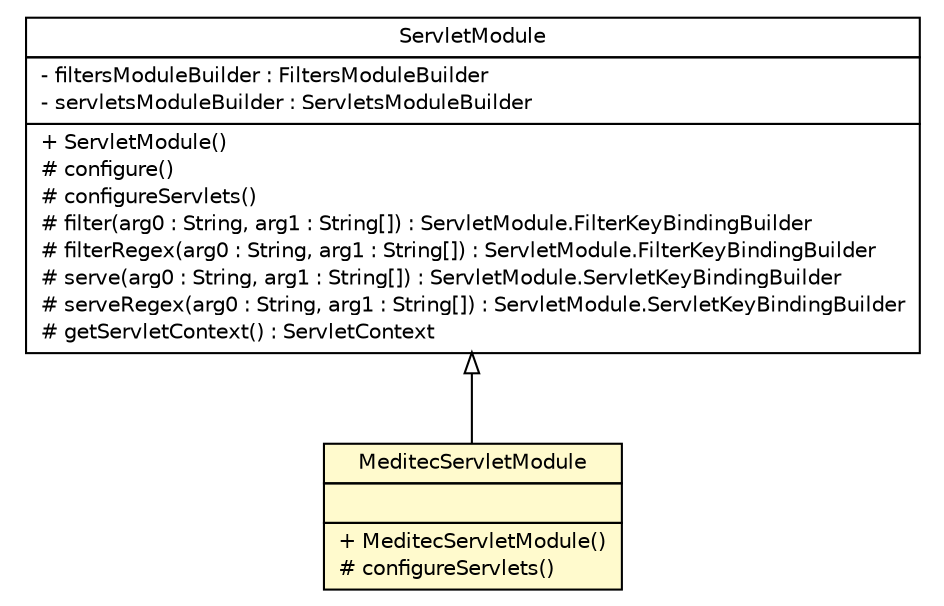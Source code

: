 #!/usr/local/bin/dot
#
# Class diagram 
# Generated by UMLGraph version 5.1 (http://www.umlgraph.org/)
#

digraph G {
	edge [fontname="Helvetica",fontsize=10,labelfontname="Helvetica",labelfontsize=10];
	node [fontname="Helvetica",fontsize=10,shape=plaintext];
	nodesep=0.25;
	ranksep=0.5;
	// br.net.meditec.server.inject.MeditecServletModule
	c6870 [label=<<table title="br.net.meditec.server.inject.MeditecServletModule" border="0" cellborder="1" cellspacing="0" cellpadding="2" port="p" bgcolor="lemonChiffon" href="./MeditecServletModule.html">
		<tr><td><table border="0" cellspacing="0" cellpadding="1">
<tr><td align="center" balign="center"> MeditecServletModule </td></tr>
		</table></td></tr>
		<tr><td><table border="0" cellspacing="0" cellpadding="1">
<tr><td align="left" balign="left">  </td></tr>
		</table></td></tr>
		<tr><td><table border="0" cellspacing="0" cellpadding="1">
<tr><td align="left" balign="left"> + MeditecServletModule() </td></tr>
<tr><td align="left" balign="left"> # configureServlets() </td></tr>
		</table></td></tr>
		</table>>, fontname="Helvetica", fontcolor="black", fontsize=10.0];
	//br.net.meditec.server.inject.MeditecServletModule extends com.google.inject.servlet.ServletModule
	c6877:p -> c6870:p [dir=back,arrowtail=empty];
	// com.google.inject.servlet.ServletModule
	c6877 [label=<<table title="com.google.inject.servlet.ServletModule" border="0" cellborder="1" cellspacing="0" cellpadding="2" port="p" href="http://java.sun.com/j2se/1.4.2/docs/api/com/google/inject/servlet/ServletModule.html">
		<tr><td><table border="0" cellspacing="0" cellpadding="1">
<tr><td align="center" balign="center"> ServletModule </td></tr>
		</table></td></tr>
		<tr><td><table border="0" cellspacing="0" cellpadding="1">
<tr><td align="left" balign="left"> - filtersModuleBuilder : FiltersModuleBuilder </td></tr>
<tr><td align="left" balign="left"> - servletsModuleBuilder : ServletsModuleBuilder </td></tr>
		</table></td></tr>
		<tr><td><table border="0" cellspacing="0" cellpadding="1">
<tr><td align="left" balign="left"> + ServletModule() </td></tr>
<tr><td align="left" balign="left"> # configure() </td></tr>
<tr><td align="left" balign="left"> # configureServlets() </td></tr>
<tr><td align="left" balign="left"> # filter(arg0 : String, arg1 : String[]) : ServletModule.FilterKeyBindingBuilder </td></tr>
<tr><td align="left" balign="left"> # filterRegex(arg0 : String, arg1 : String[]) : ServletModule.FilterKeyBindingBuilder </td></tr>
<tr><td align="left" balign="left"> # serve(arg0 : String, arg1 : String[]) : ServletModule.ServletKeyBindingBuilder </td></tr>
<tr><td align="left" balign="left"> # serveRegex(arg0 : String, arg1 : String[]) : ServletModule.ServletKeyBindingBuilder </td></tr>
<tr><td align="left" balign="left"> # getServletContext() : ServletContext </td></tr>
		</table></td></tr>
		</table>>, fontname="Helvetica", fontcolor="black", fontsize=10.0];
}

